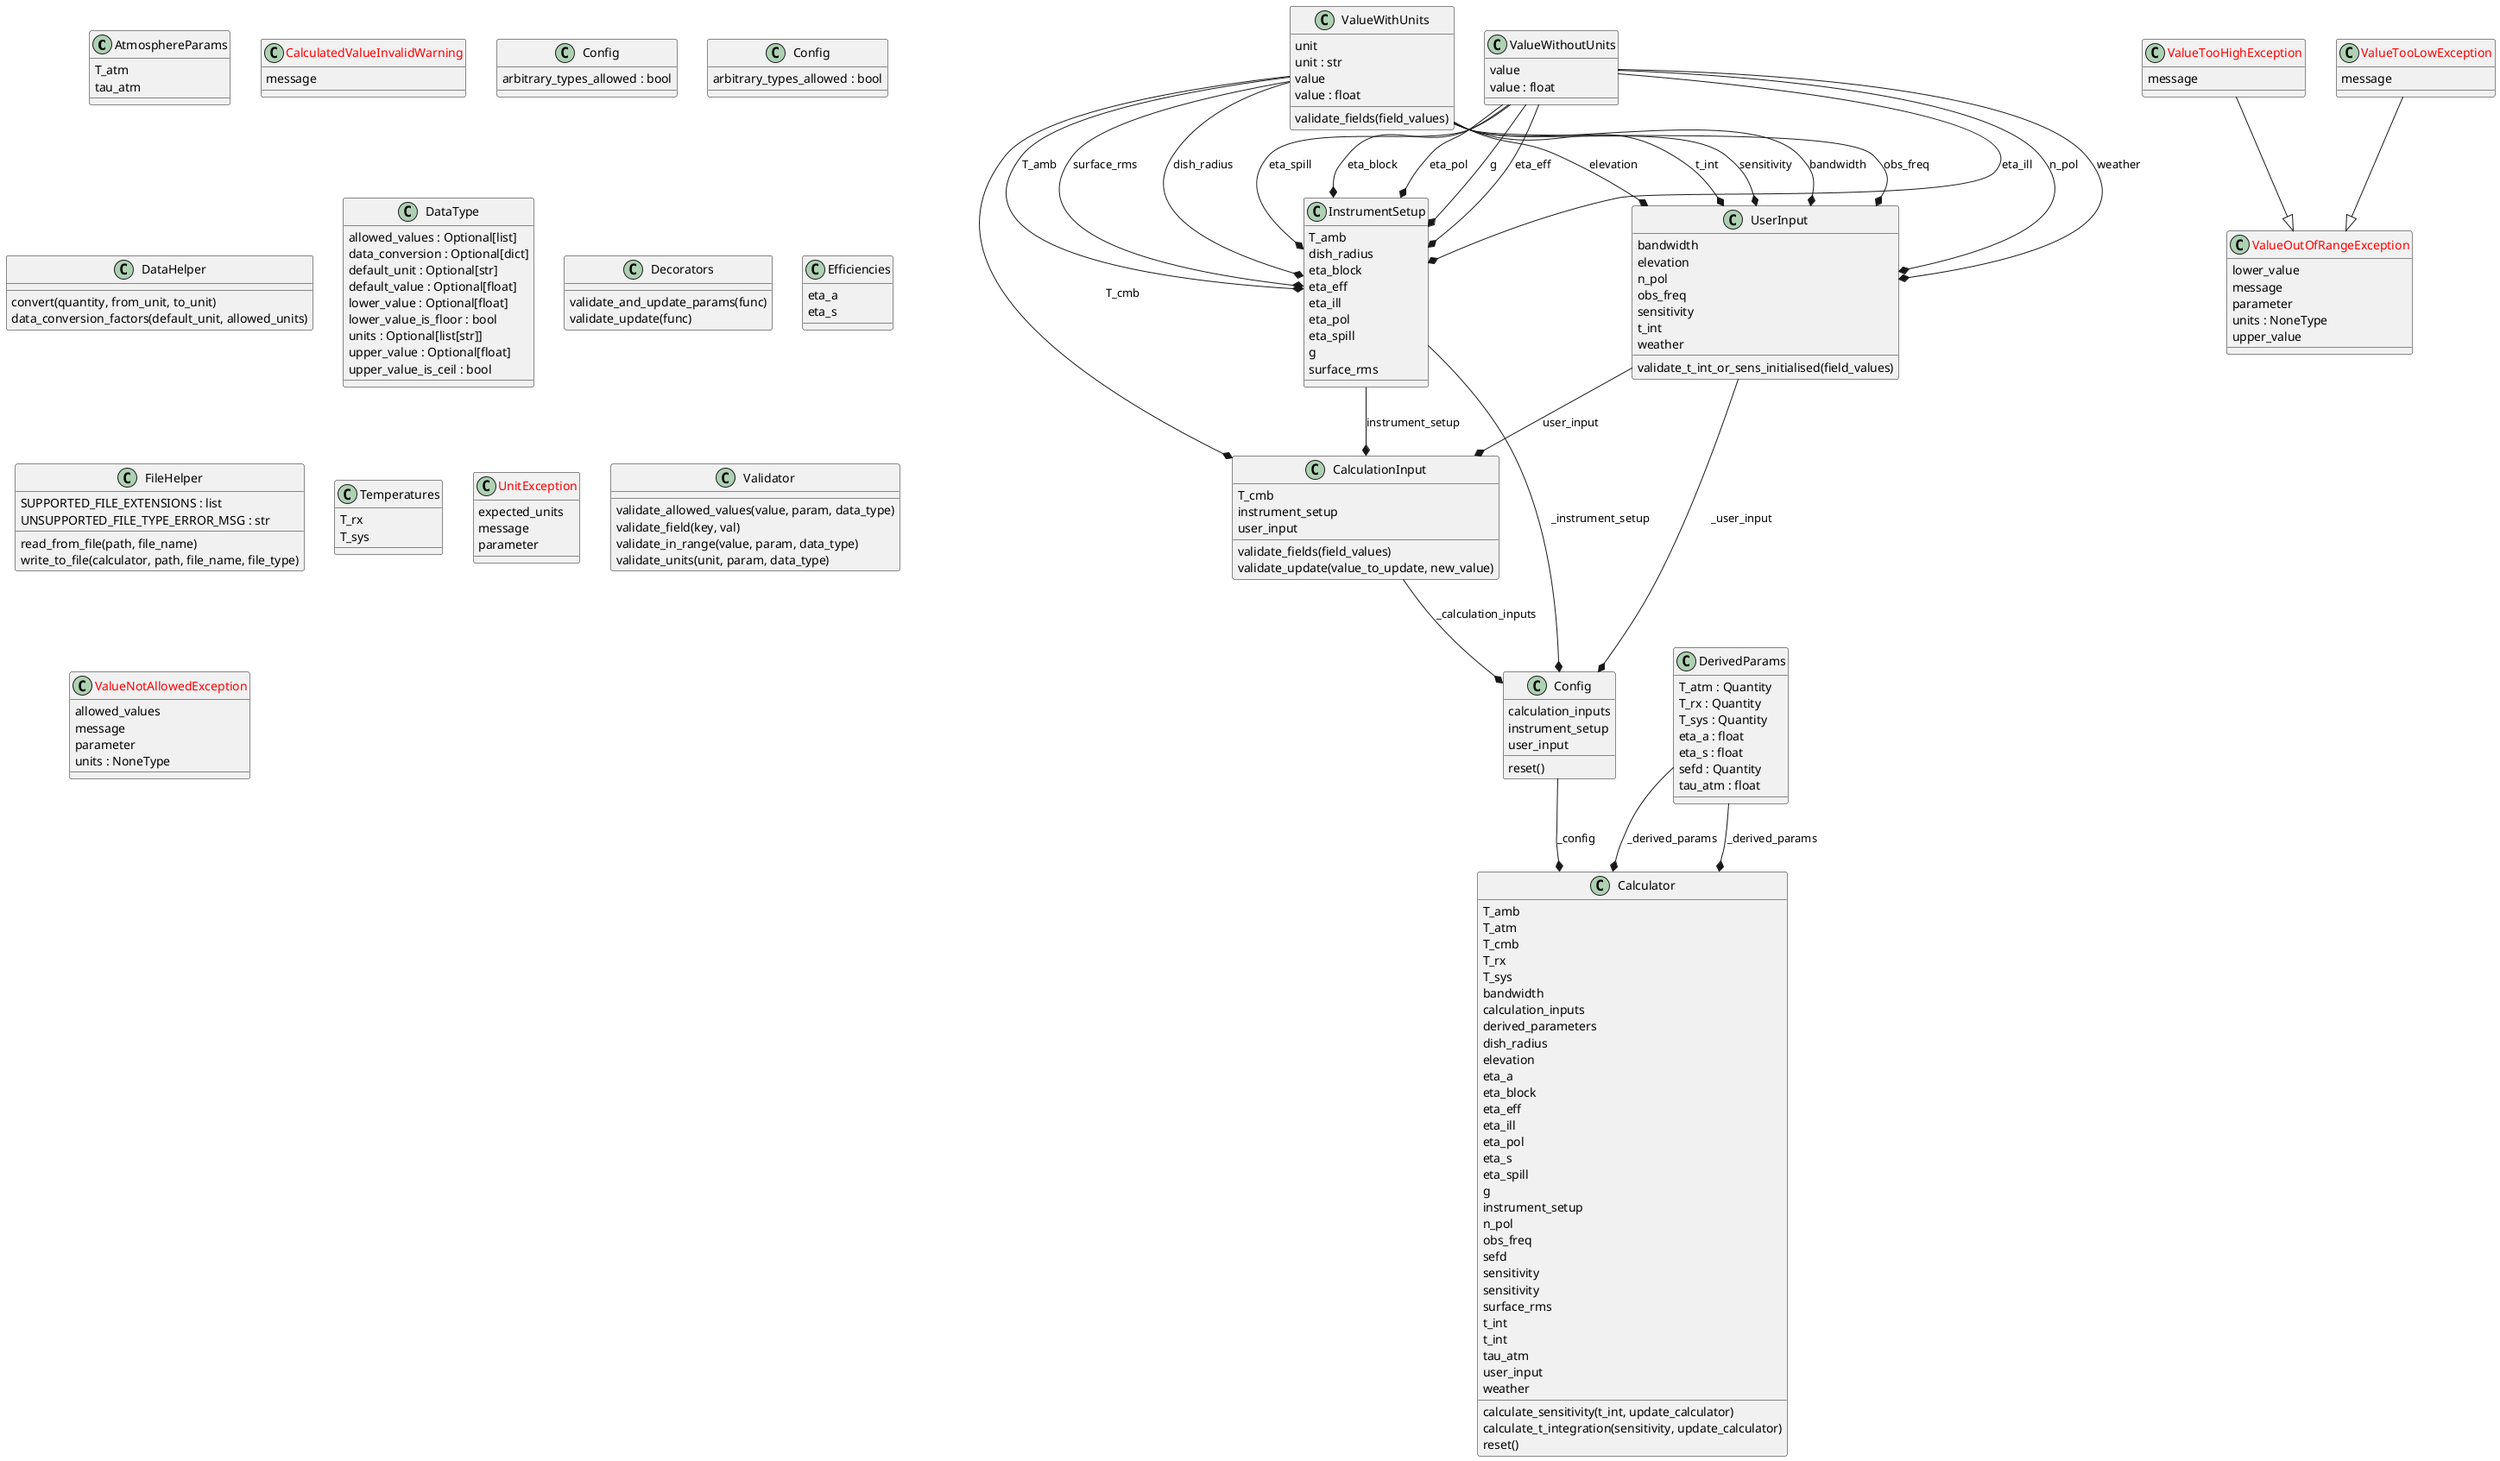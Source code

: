 @startuml classes_atlast_sc.calculator
set namespaceSeparator none
class "AtmosphereParams" as atlast_sc.atmosphere_params.AtmosphereParams {
  T_atm
  tau_atm
}
class "<color:red>CalculatedValueInvalidWarning</color>" as atlast_sc.exceptions.CalculatedValueInvalidWarning {
  message
}
class "CalculationInput" as atlast_sc.models.CalculationInput {
  T_cmb
  instrument_setup
  user_input
  validate_fields(field_values)
  validate_update(value_to_update, new_value)
}
class "Calculator" as atlast_sc.calculator.Calculator {
  T_amb
  T_atm
  T_cmb
  T_rx
  T_sys
  bandwidth
  calculation_inputs
  derived_parameters
  dish_radius
  elevation
  eta_a
  eta_block
  eta_eff
  eta_ill
  eta_pol
  eta_s
  eta_spill
  g
  instrument_setup
  n_pol
  obs_freq
  sefd
  sensitivity
  sensitivity
  surface_rms
  t_int
  t_int
  tau_atm
  user_input
  weather
  calculate_sensitivity(t_int, update_calculator)
  calculate_t_integration(sensitivity, update_calculator)
  reset()
}
class "Config" as atlast_sc.models.ValueWithUnits.Config {
  arbitrary_types_allowed : bool
}
class "Config" as atlast_sc.models.DerivedParams.Config {
  arbitrary_types_allowed : bool
}
class "Config" as atlast_sc.config.Config {
  calculation_inputs
  instrument_setup
  user_input
  reset()
}
class "DataHelper" as atlast_sc.utils.DataHelper {
  convert(quantity, from_unit, to_unit)
  data_conversion_factors(default_unit, allowed_units)
}
class "DataType" as atlast_sc.data.DataType {
  allowed_values : Optional[list]
  data_conversion : Optional[dict]
  default_unit : Optional[str]
  default_value : Optional[float]
  lower_value : Optional[float]
  lower_value_is_floor : bool
  units : Optional[list[str]]
  upper_value : Optional[float]
  upper_value_is_ceil : bool
}
class "Decorators" as atlast_sc.utils.Decorators {
  validate_and_update_params(func)
  validate_update(func)
}
class "DerivedParams" as atlast_sc.models.DerivedParams {
  T_atm : Quantity
  T_rx : Quantity
  T_sys : Quantity
  eta_a : float
  eta_s : float
  sefd : Quantity
  tau_atm : float
}
class "Efficiencies" as atlast_sc.efficiencies.Efficiencies {
  eta_a
  eta_s
}
class "FileHelper" as atlast_sc.utils.FileHelper {
  SUPPORTED_FILE_EXTENSIONS : list
  UNSUPPORTED_FILE_TYPE_ERROR_MSG : str
  read_from_file(path, file_name)
  write_to_file(calculator, path, file_name, file_type)
}
class "InstrumentSetup" as atlast_sc.models.InstrumentSetup {
  T_amb
  dish_radius
  eta_block
  eta_eff
  eta_ill
  eta_pol
  eta_spill
  g
  surface_rms
}
class "Temperatures" as atlast_sc.temperatures.Temperatures {
  T_rx
  T_sys
}
class "<color:red>UnitException</color>" as atlast_sc.exceptions.UnitException {
  expected_units
  message
  parameter
}
class "UserInput" as atlast_sc.models.UserInput {
  bandwidth
  elevation
  n_pol
  obs_freq
  sensitivity
  t_int
  weather
  validate_t_int_or_sens_initialised(field_values)
}
class "Validator" as atlast_sc.models.Validator {
  validate_allowed_values(value, param, data_type)
  validate_field(key, val)
  validate_in_range(value, param, data_type)
  validate_units(unit, param, data_type)
}
class "<color:red>ValueNotAllowedException</color>" as atlast_sc.exceptions.ValueNotAllowedException {
  allowed_values
  message
  parameter
  units : NoneType
}
class "<color:red>ValueOutOfRangeException</color>" as atlast_sc.exceptions.ValueOutOfRangeException {
  lower_value
  message
  parameter
  units : NoneType
  upper_value
}
class "<color:red>ValueTooHighException</color>" as atlast_sc.exceptions.ValueTooHighException {
  message
}
class "<color:red>ValueTooLowException</color>" as atlast_sc.exceptions.ValueTooLowException {
  message
}
class "ValueWithUnits" as atlast_sc.models.ValueWithUnits {
  unit
  unit : str
  value
  value : float
  validate_fields(field_values)
}
class "ValueWithoutUnits" as atlast_sc.models.ValueWithoutUnits {
  value
  value : float
}
atlast_sc.exceptions.ValueTooHighException --|> atlast_sc.exceptions.ValueOutOfRangeException
atlast_sc.exceptions.ValueTooLowException --|> atlast_sc.exceptions.ValueOutOfRangeException
atlast_sc.config.Config --* atlast_sc.calculator.Calculator : _config
atlast_sc.models.CalculationInput --* atlast_sc.config.Config : _calculation_inputs
atlast_sc.models.DerivedParams --* atlast_sc.calculator.Calculator : _derived_params
atlast_sc.models.DerivedParams --* atlast_sc.calculator.Calculator : _derived_params
atlast_sc.models.InstrumentSetup --* atlast_sc.config.Config : _instrument_setup
atlast_sc.models.InstrumentSetup --* atlast_sc.models.CalculationInput : instrument_setup
atlast_sc.models.UserInput --* atlast_sc.config.Config : _user_input
atlast_sc.models.UserInput --* atlast_sc.models.CalculationInput : user_input
atlast_sc.models.ValueWithUnits --* atlast_sc.models.CalculationInput : T_cmb
atlast_sc.models.ValueWithUnits --* atlast_sc.models.InstrumentSetup : surface_rms
atlast_sc.models.ValueWithUnits --* atlast_sc.models.InstrumentSetup : dish_radius
atlast_sc.models.ValueWithUnits --* atlast_sc.models.InstrumentSetup : T_amb
atlast_sc.models.ValueWithUnits --* atlast_sc.models.UserInput : t_int
atlast_sc.models.ValueWithUnits --* atlast_sc.models.UserInput : sensitivity
atlast_sc.models.ValueWithUnits --* atlast_sc.models.UserInput : bandwidth
atlast_sc.models.ValueWithUnits --* atlast_sc.models.UserInput : obs_freq
atlast_sc.models.ValueWithUnits --* atlast_sc.models.UserInput : elevation
atlast_sc.models.ValueWithoutUnits --* atlast_sc.models.InstrumentSetup : g
atlast_sc.models.ValueWithoutUnits --* atlast_sc.models.InstrumentSetup : eta_eff
atlast_sc.models.ValueWithoutUnits --* atlast_sc.models.InstrumentSetup : eta_ill
atlast_sc.models.ValueWithoutUnits --* atlast_sc.models.InstrumentSetup : eta_spill
atlast_sc.models.ValueWithoutUnits --* atlast_sc.models.InstrumentSetup : eta_block
atlast_sc.models.ValueWithoutUnits --* atlast_sc.models.InstrumentSetup : eta_pol
atlast_sc.models.ValueWithoutUnits --* atlast_sc.models.UserInput : n_pol
atlast_sc.models.ValueWithoutUnits --* atlast_sc.models.UserInput : weather
@enduml
